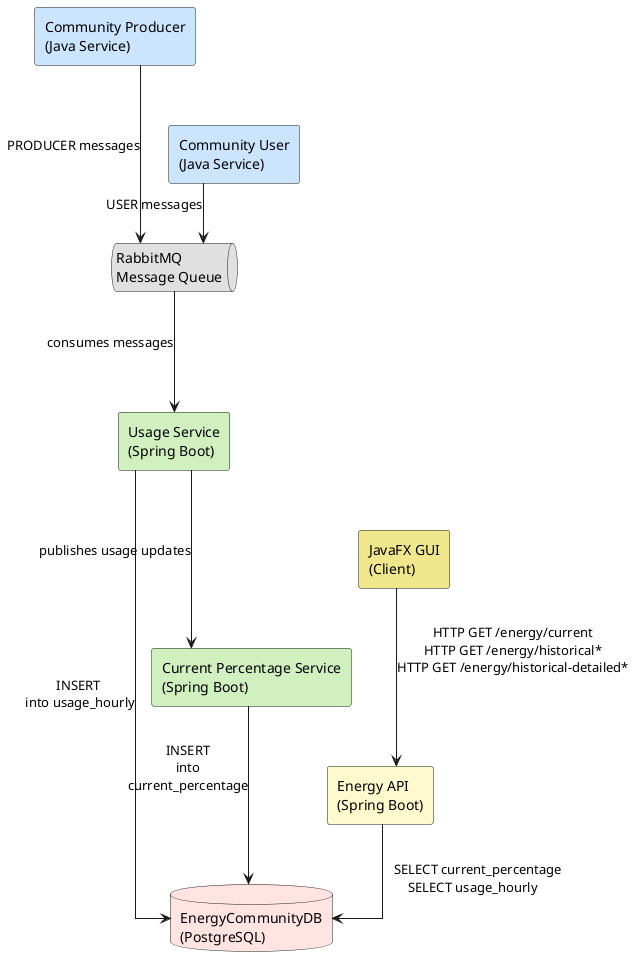 @startuml name
skinparam componentStyle rectangle
skinparam linetype ortho

skinparam component {
  BackgroundColor<<"Producer">> #E8F5E9
  BackgroundColor<<API>> #FFF3E0
  BackgroundColor<<Database>> #F3E5F5
  BackgroundColor<<Queue>> #ECEFF1
}

' Definition der Module als Komponenten
component "Community Producer\n(Java Service)" as Producer #CCE5FF
component "Community User\n(Java Service)" as User #CCE5FF

queue "RabbitMQ\nMessage Queue" as MQ 	#E0E0E0

component "Usage Service\n(Spring Boot)" as UsageService #D0F0C0
database "EnergyCommunityDB\n(PostgreSQL)" as DB #FFE4E1

component "Current Percentage Service\n(Spring Boot)" as CPS #D0F0C0

component "Energy API\n(Spring Boot)" as API #FFFACD
component "JavaFX GUI\n(Client)" as GUI #F0E68C

' Beziehungen / Nachrichtenfluss
Producer ---> MQ : PRODUCER messages
User --> MQ : USER messages

MQ ---> UsageService : consumes messages
UsageService --> DB : INSERT\n into usage_hourly

UsageService ---> CPS : publishes usage updates
CPS ---> DB : INSERT\n into \ncurrent_percentage

API --> DB : \n   SELECT current_percentage\nSELECT usage_hourly
GUI ---> API : HTTP GET /energy/current\nHTTP GET /energy/historical*\nHTTP GET /energy/historical-detailed*
@enduml